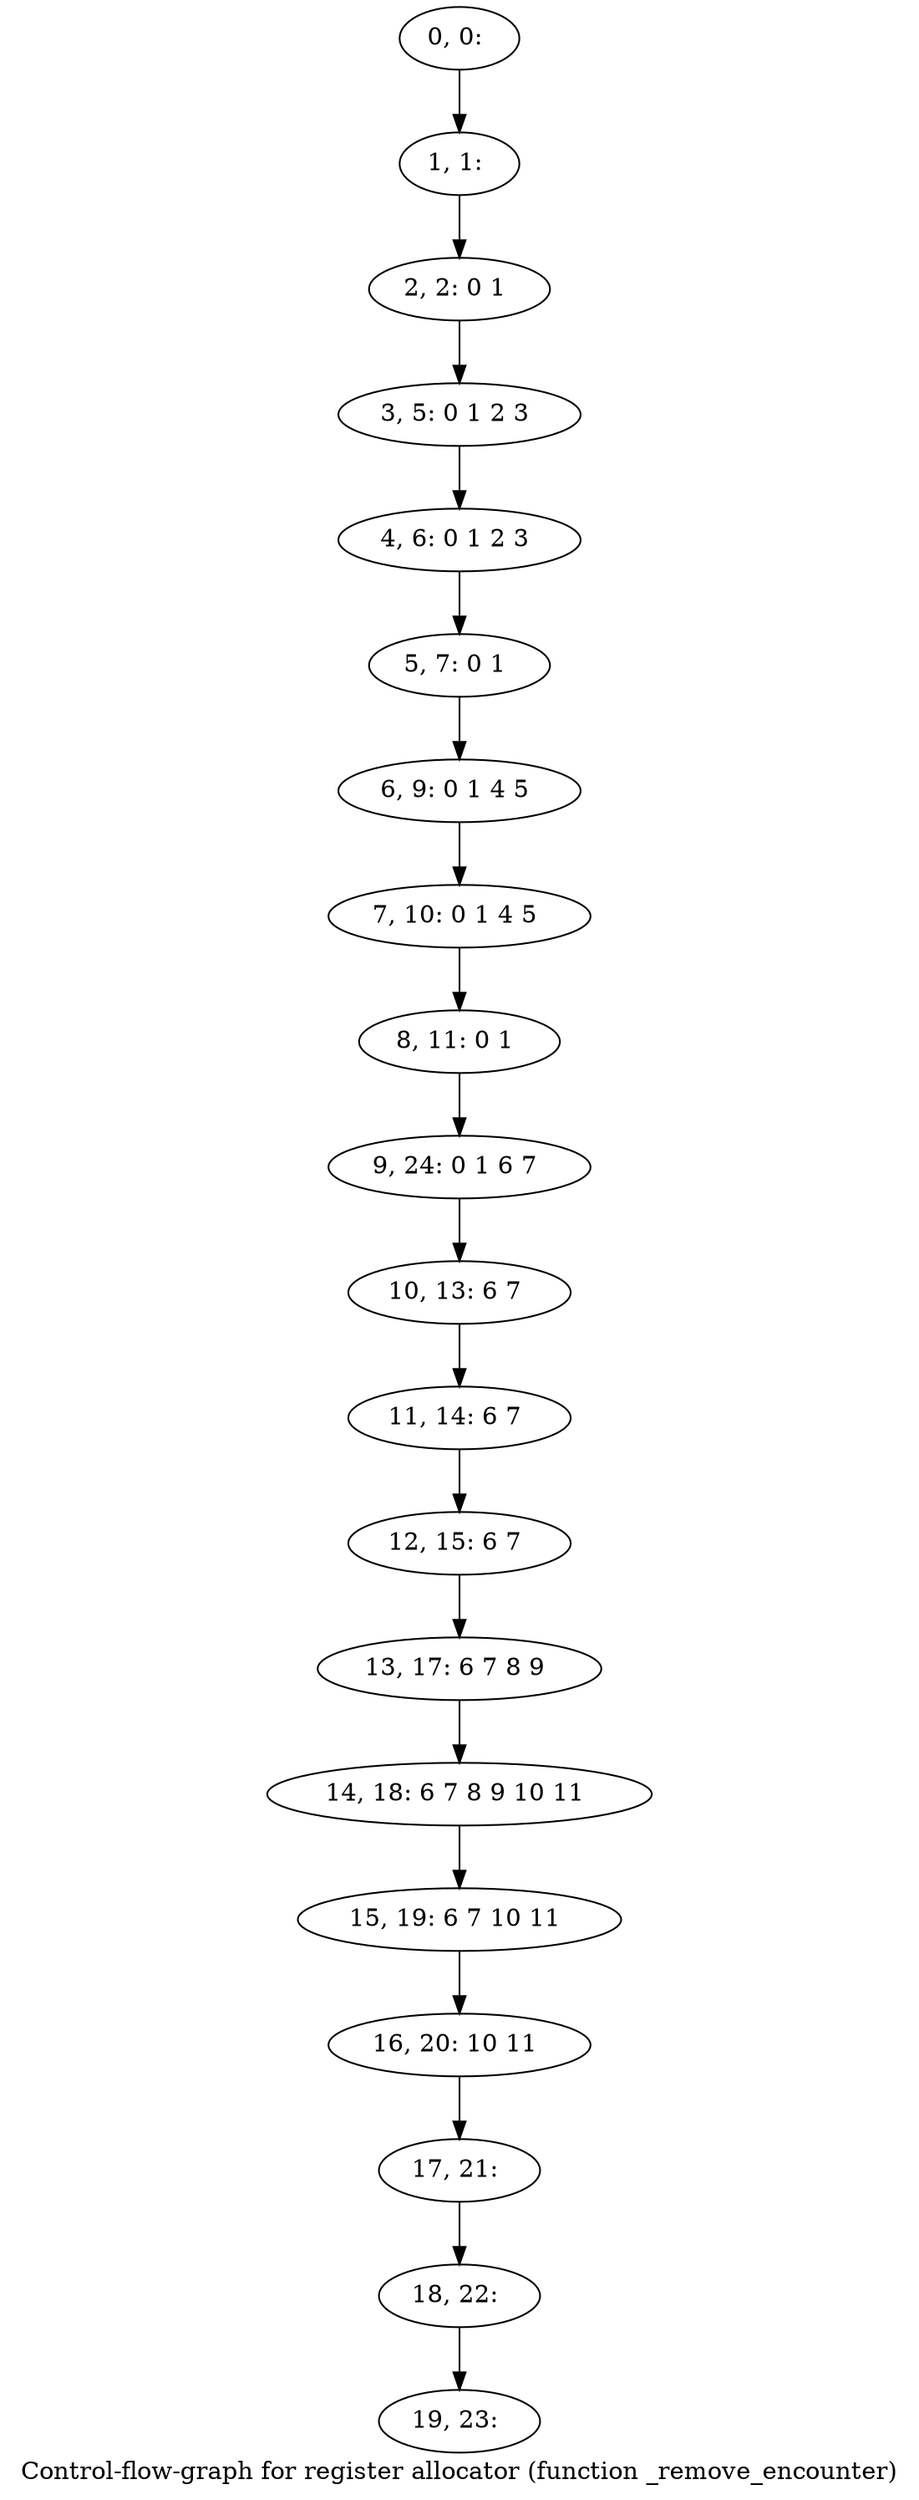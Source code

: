 digraph G {
graph [label="Control-flow-graph for register allocator (function _remove_encounter)"]
0[label="0, 0: "];
1[label="1, 1: "];
2[label="2, 2: 0 1 "];
3[label="3, 5: 0 1 2 3 "];
4[label="4, 6: 0 1 2 3 "];
5[label="5, 7: 0 1 "];
6[label="6, 9: 0 1 4 5 "];
7[label="7, 10: 0 1 4 5 "];
8[label="8, 11: 0 1 "];
9[label="9, 24: 0 1 6 7 "];
10[label="10, 13: 6 7 "];
11[label="11, 14: 6 7 "];
12[label="12, 15: 6 7 "];
13[label="13, 17: 6 7 8 9 "];
14[label="14, 18: 6 7 8 9 10 11 "];
15[label="15, 19: 6 7 10 11 "];
16[label="16, 20: 10 11 "];
17[label="17, 21: "];
18[label="18, 22: "];
19[label="19, 23: "];
0->1 ;
1->2 ;
2->3 ;
3->4 ;
4->5 ;
5->6 ;
6->7 ;
7->8 ;
8->9 ;
9->10 ;
10->11 ;
11->12 ;
12->13 ;
13->14 ;
14->15 ;
15->16 ;
16->17 ;
17->18 ;
18->19 ;
}
